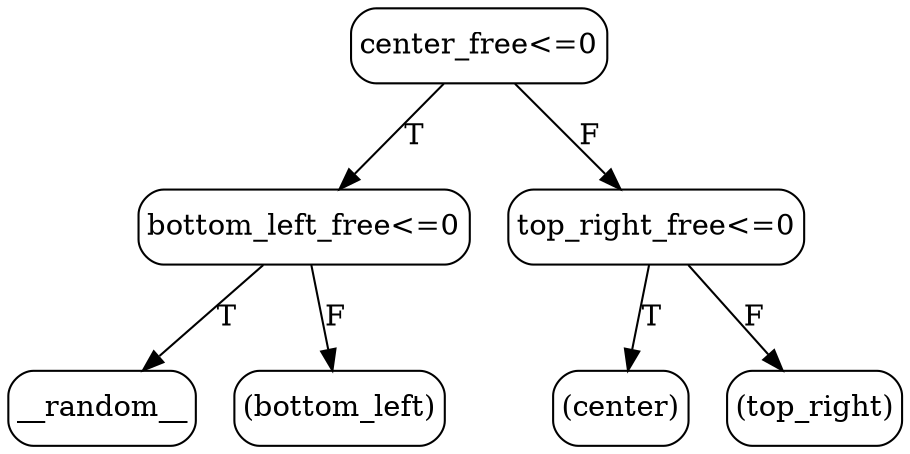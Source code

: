 // decision tree
digraph {
	2 [label=__random__ margin="0.05,0.05" shape=box style=rounded]
	3 [label="(bottom_left)" margin="0.05,0.05" shape=box style=rounded]
	1 [label="bottom_left_free<=0" margin="0.05,0.05" shape=box style=rounded]
	1 -> 2 [label=T]
	1 -> 3 [label=F]
	5 [label="(center)" margin="0.05,0.05" shape=box style=rounded]
	6 [label="(top_right)" margin="0.05,0.05" shape=box style=rounded]
	4 [label="top_right_free<=0" margin="0.05,0.05" shape=box style=rounded]
	4 -> 5 [label=T]
	4 -> 6 [label=F]
	0 [label="center_free<=0" margin="0.05,0.05" shape=box style=rounded]
	0 -> 1 [label=T]
	0 -> 4 [label=F]
}
